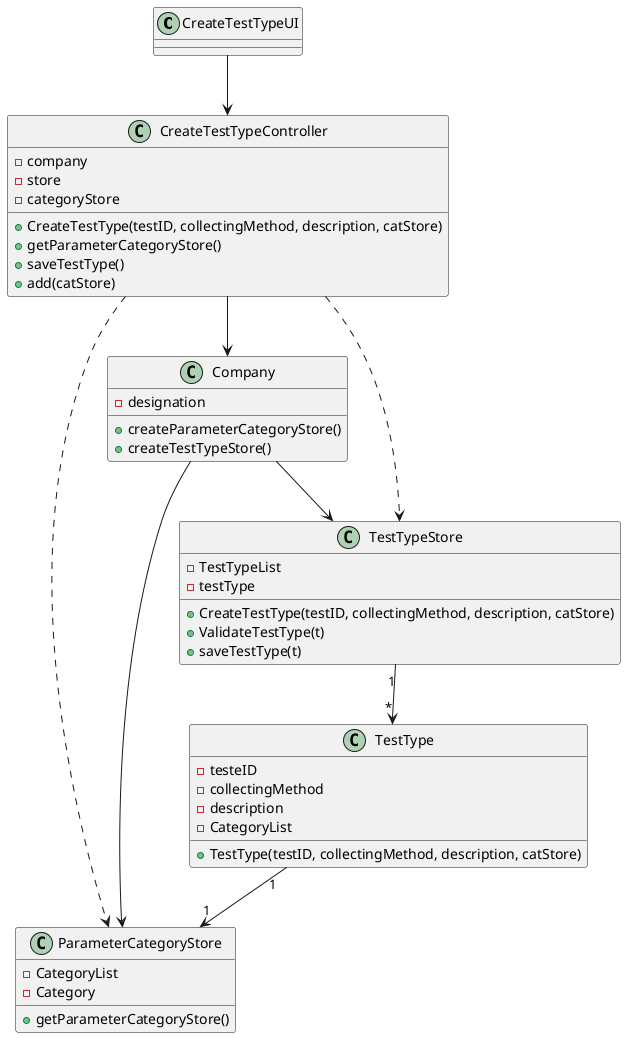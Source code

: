 @startuml



class CreateTestTypeUI{
}

class CreateTestTypeController{
    - company
    - store
    - categoryStore
    + CreateTestType(testID, collectingMethod, description, catStore)
    + getParameterCategoryStore()
    + saveTestType()
    + add(catStore)
}

class Company{
    -designation
    + createParameterCategoryStore()
    + createTestTypeStore()
}

class TestTypeStore{
    - TestTypeList
    - testType
    + CreateTestType(testID, collectingMethod, description, catStore)
    + ValidateTestType(t)
    + saveTestType(t)
}

class TestType{
    - testeID
    - collectingMethod
    - description
    - CategoryList
    + TestType(testID, collectingMethod, description, catStore)
}

class ParameterCategoryStore{
    - CategoryList
    - Category
    + getParameterCategoryStore()
}

CreateTestTypeUI --> CreateTestTypeController
CreateTestTypeController --> Company
Company --> TestTypeStore
Company --> ParameterCategoryStore
CreateTestTypeController ..> TestTypeStore
CreateTestTypeController .> ParameterCategoryStore
TestTypeStore "1" --> "*" TestType
TestType "1" --> "1" ParameterCategoryStore
@enduml

